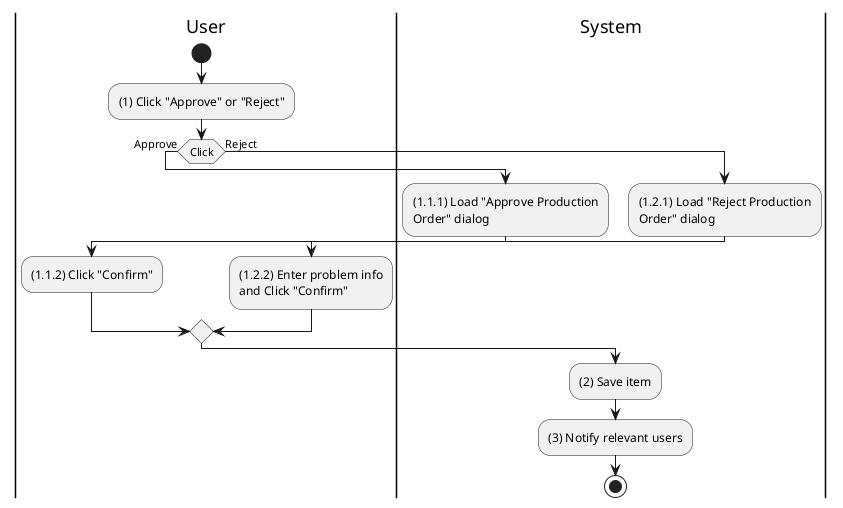 @startuml production-order-approve
|u|User
|s|System

|u|
start
:(1) Click "Approve" or "Reject";
if (Click) then (Approve)
    |s|
    :(1.1.1) Load "Approve Production\nOrder" dialog;
    |u|
    :(1.1.2) Click "Confirm";
else (Reject)
    |s|
    :(1.2.1) Load "Reject Production\nOrder" dialog;
    |u|
    :(1.2.2) Enter problem info\nand Click "Confirm";
endif
|s|
:(2) Save item;
:(3) Notify relevant users;
stop
@enduml